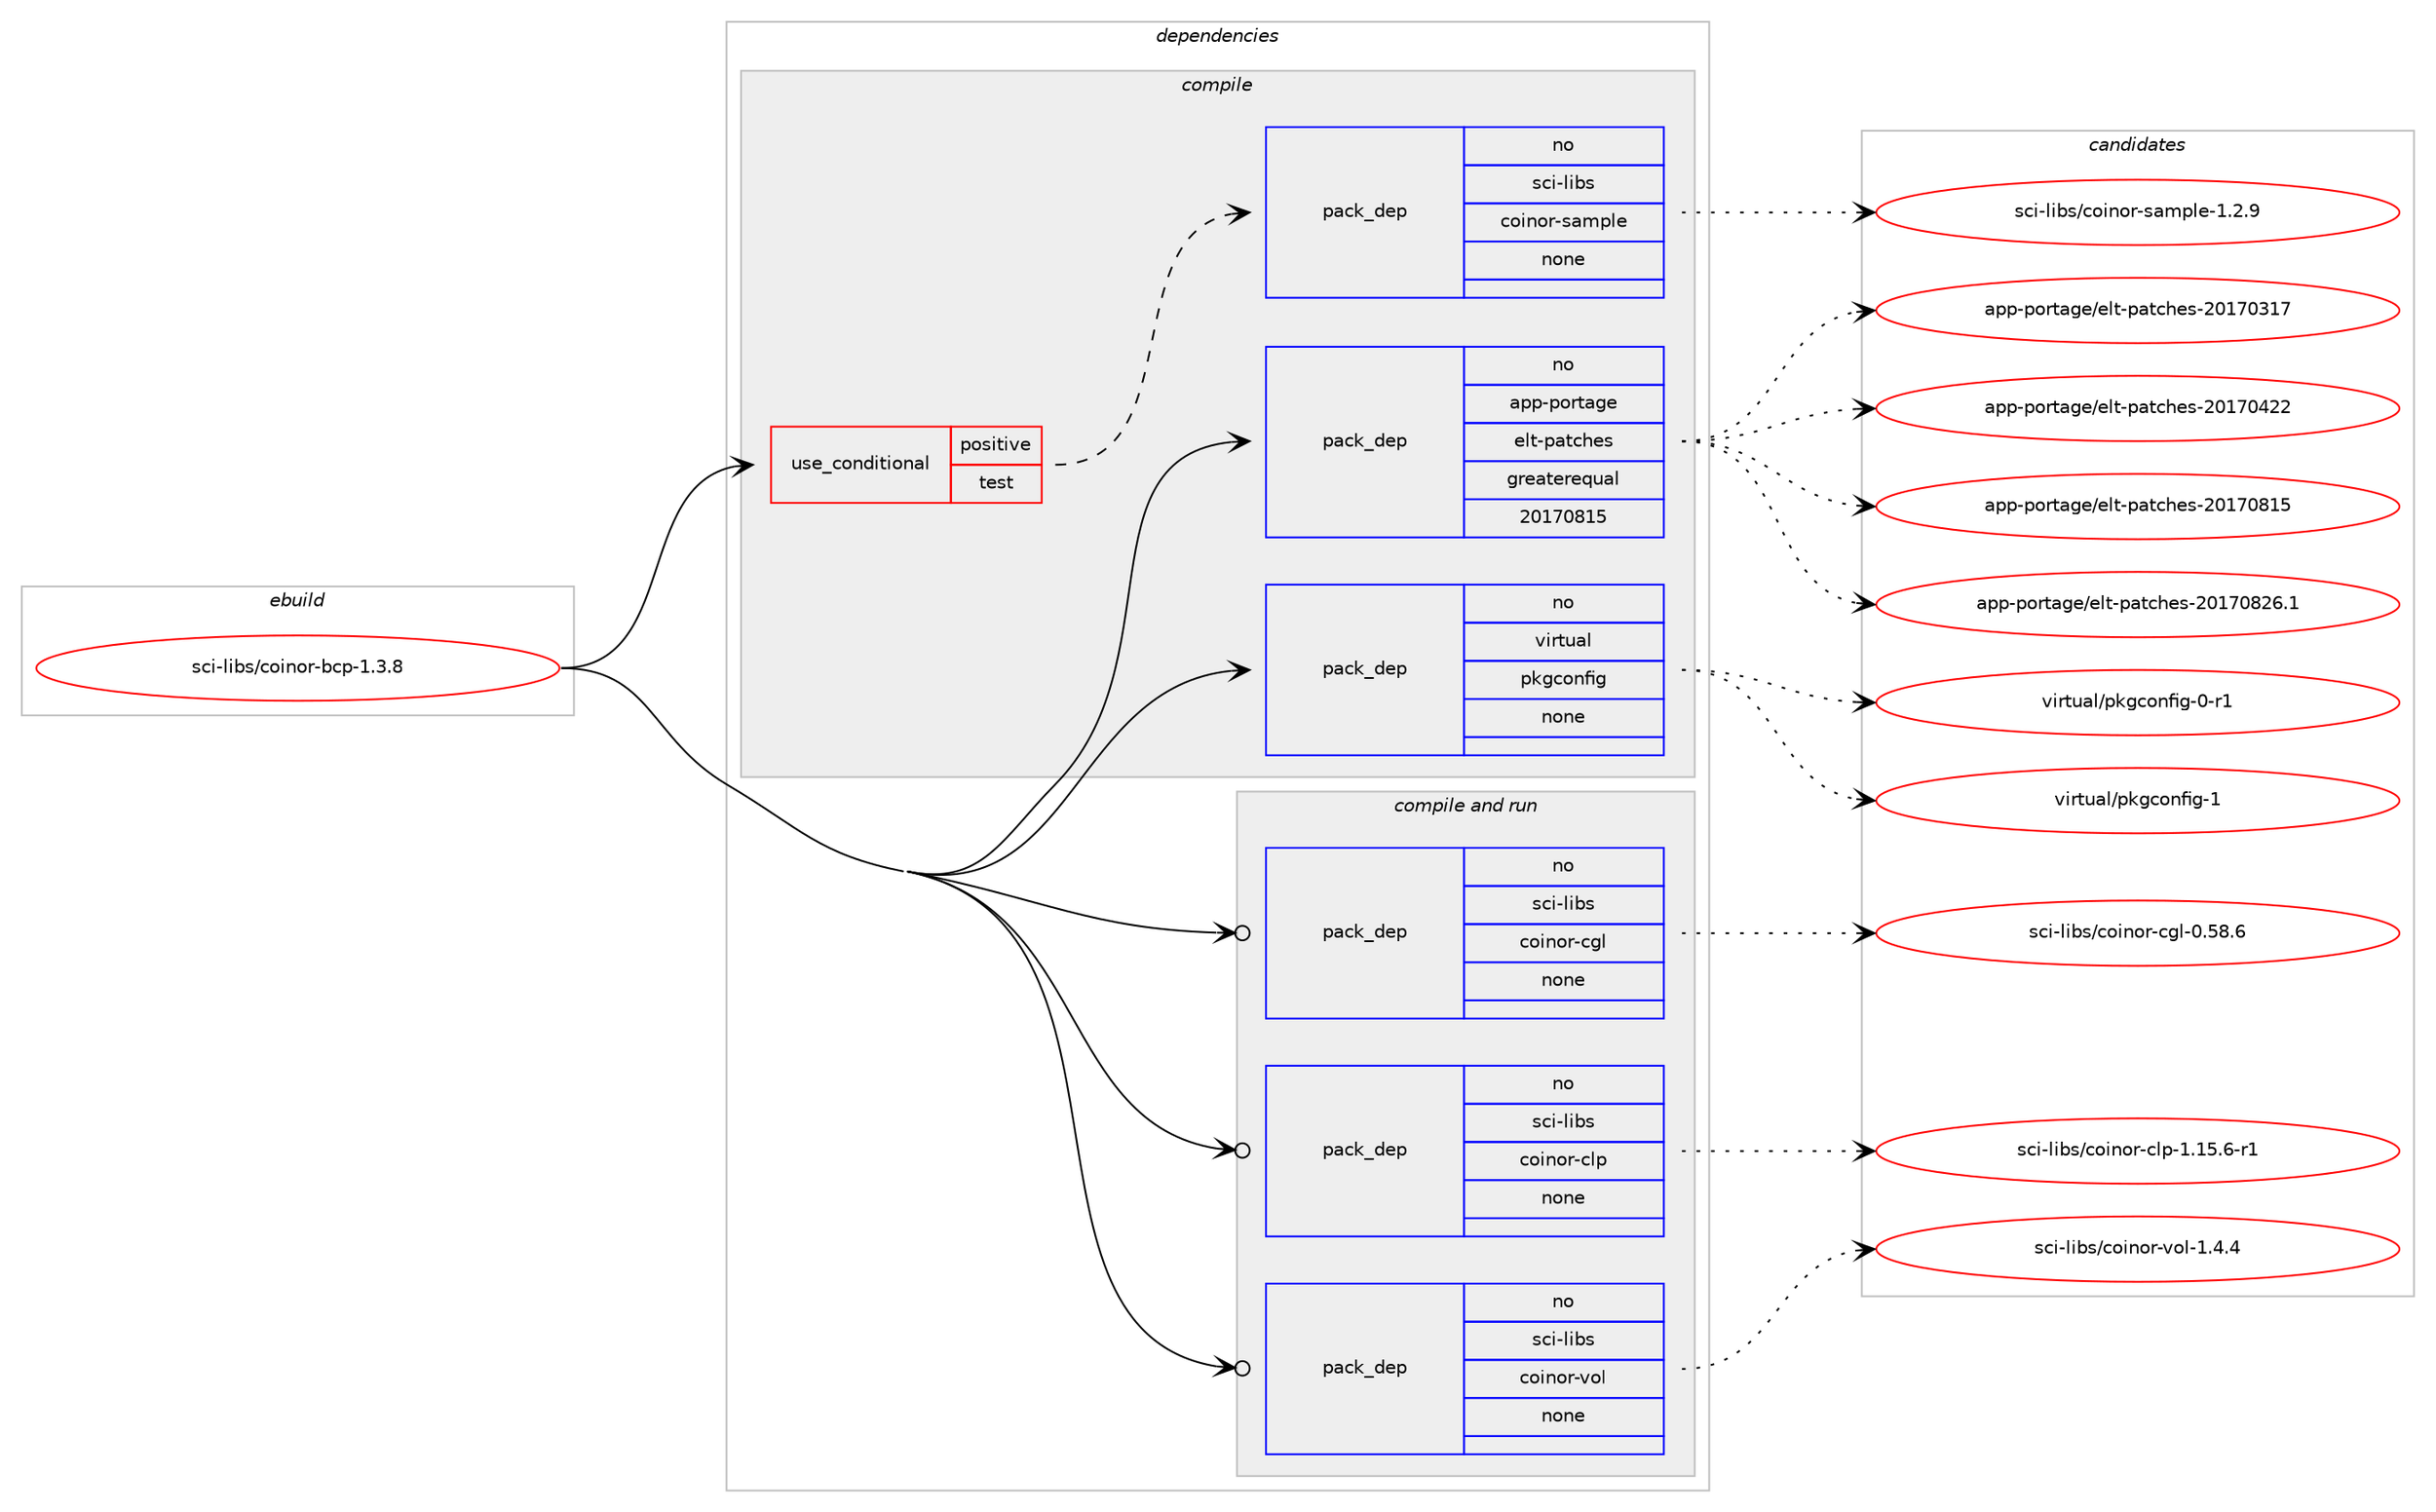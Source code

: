 digraph prolog {

# *************
# Graph options
# *************

newrank=true;
concentrate=true;
compound=true;
graph [rankdir=LR,fontname=Helvetica,fontsize=10,ranksep=1.5];#, ranksep=2.5, nodesep=0.2];
edge  [arrowhead=vee];
node  [fontname=Helvetica,fontsize=10];

# **********
# The ebuild
# **********

subgraph cluster_leftcol {
color=gray;
rank=same;
label=<<i>ebuild</i>>;
id [label="sci-libs/coinor-bcp-1.3.8", color=red, width=4, href="../sci-libs/coinor-bcp-1.3.8.svg"];
}

# ****************
# The dependencies
# ****************

subgraph cluster_midcol {
color=gray;
label=<<i>dependencies</i>>;
subgraph cluster_compile {
fillcolor="#eeeeee";
style=filled;
label=<<i>compile</i>>;
subgraph cond207797 {
dependency856198 [label=<<TABLE BORDER="0" CELLBORDER="1" CELLSPACING="0" CELLPADDING="4"><TR><TD ROWSPAN="3" CELLPADDING="10">use_conditional</TD></TR><TR><TD>positive</TD></TR><TR><TD>test</TD></TR></TABLE>>, shape=none, color=red];
subgraph pack633286 {
dependency856199 [label=<<TABLE BORDER="0" CELLBORDER="1" CELLSPACING="0" CELLPADDING="4" WIDTH="220"><TR><TD ROWSPAN="6" CELLPADDING="30">pack_dep</TD></TR><TR><TD WIDTH="110">no</TD></TR><TR><TD>sci-libs</TD></TR><TR><TD>coinor-sample</TD></TR><TR><TD>none</TD></TR><TR><TD></TD></TR></TABLE>>, shape=none, color=blue];
}
dependency856198:e -> dependency856199:w [weight=20,style="dashed",arrowhead="vee"];
}
id:e -> dependency856198:w [weight=20,style="solid",arrowhead="vee"];
subgraph pack633287 {
dependency856200 [label=<<TABLE BORDER="0" CELLBORDER="1" CELLSPACING="0" CELLPADDING="4" WIDTH="220"><TR><TD ROWSPAN="6" CELLPADDING="30">pack_dep</TD></TR><TR><TD WIDTH="110">no</TD></TR><TR><TD>app-portage</TD></TR><TR><TD>elt-patches</TD></TR><TR><TD>greaterequal</TD></TR><TR><TD>20170815</TD></TR></TABLE>>, shape=none, color=blue];
}
id:e -> dependency856200:w [weight=20,style="solid",arrowhead="vee"];
subgraph pack633288 {
dependency856201 [label=<<TABLE BORDER="0" CELLBORDER="1" CELLSPACING="0" CELLPADDING="4" WIDTH="220"><TR><TD ROWSPAN="6" CELLPADDING="30">pack_dep</TD></TR><TR><TD WIDTH="110">no</TD></TR><TR><TD>virtual</TD></TR><TR><TD>pkgconfig</TD></TR><TR><TD>none</TD></TR><TR><TD></TD></TR></TABLE>>, shape=none, color=blue];
}
id:e -> dependency856201:w [weight=20,style="solid",arrowhead="vee"];
}
subgraph cluster_compileandrun {
fillcolor="#eeeeee";
style=filled;
label=<<i>compile and run</i>>;
subgraph pack633289 {
dependency856202 [label=<<TABLE BORDER="0" CELLBORDER="1" CELLSPACING="0" CELLPADDING="4" WIDTH="220"><TR><TD ROWSPAN="6" CELLPADDING="30">pack_dep</TD></TR><TR><TD WIDTH="110">no</TD></TR><TR><TD>sci-libs</TD></TR><TR><TD>coinor-cgl</TD></TR><TR><TD>none</TD></TR><TR><TD></TD></TR></TABLE>>, shape=none, color=blue];
}
id:e -> dependency856202:w [weight=20,style="solid",arrowhead="odotvee"];
subgraph pack633290 {
dependency856203 [label=<<TABLE BORDER="0" CELLBORDER="1" CELLSPACING="0" CELLPADDING="4" WIDTH="220"><TR><TD ROWSPAN="6" CELLPADDING="30">pack_dep</TD></TR><TR><TD WIDTH="110">no</TD></TR><TR><TD>sci-libs</TD></TR><TR><TD>coinor-clp</TD></TR><TR><TD>none</TD></TR><TR><TD></TD></TR></TABLE>>, shape=none, color=blue];
}
id:e -> dependency856203:w [weight=20,style="solid",arrowhead="odotvee"];
subgraph pack633291 {
dependency856204 [label=<<TABLE BORDER="0" CELLBORDER="1" CELLSPACING="0" CELLPADDING="4" WIDTH="220"><TR><TD ROWSPAN="6" CELLPADDING="30">pack_dep</TD></TR><TR><TD WIDTH="110">no</TD></TR><TR><TD>sci-libs</TD></TR><TR><TD>coinor-vol</TD></TR><TR><TD>none</TD></TR><TR><TD></TD></TR></TABLE>>, shape=none, color=blue];
}
id:e -> dependency856204:w [weight=20,style="solid",arrowhead="odotvee"];
}
subgraph cluster_run {
fillcolor="#eeeeee";
style=filled;
label=<<i>run</i>>;
}
}

# **************
# The candidates
# **************

subgraph cluster_choices {
rank=same;
color=gray;
label=<<i>candidates</i>>;

subgraph choice633286 {
color=black;
nodesep=1;
choice11599105451081059811547991111051101111144511597109112108101454946504657 [label="sci-libs/coinor-sample-1.2.9", color=red, width=4,href="../sci-libs/coinor-sample-1.2.9.svg"];
dependency856199:e -> choice11599105451081059811547991111051101111144511597109112108101454946504657:w [style=dotted,weight="100"];
}
subgraph choice633287 {
color=black;
nodesep=1;
choice97112112451121111141169710310147101108116451129711699104101115455048495548514955 [label="app-portage/elt-patches-20170317", color=red, width=4,href="../app-portage/elt-patches-20170317.svg"];
choice97112112451121111141169710310147101108116451129711699104101115455048495548525050 [label="app-portage/elt-patches-20170422", color=red, width=4,href="../app-portage/elt-patches-20170422.svg"];
choice97112112451121111141169710310147101108116451129711699104101115455048495548564953 [label="app-portage/elt-patches-20170815", color=red, width=4,href="../app-portage/elt-patches-20170815.svg"];
choice971121124511211111411697103101471011081164511297116991041011154550484955485650544649 [label="app-portage/elt-patches-20170826.1", color=red, width=4,href="../app-portage/elt-patches-20170826.1.svg"];
dependency856200:e -> choice97112112451121111141169710310147101108116451129711699104101115455048495548514955:w [style=dotted,weight="100"];
dependency856200:e -> choice97112112451121111141169710310147101108116451129711699104101115455048495548525050:w [style=dotted,weight="100"];
dependency856200:e -> choice97112112451121111141169710310147101108116451129711699104101115455048495548564953:w [style=dotted,weight="100"];
dependency856200:e -> choice971121124511211111411697103101471011081164511297116991041011154550484955485650544649:w [style=dotted,weight="100"];
}
subgraph choice633288 {
color=black;
nodesep=1;
choice11810511411611797108471121071039911111010210510345484511449 [label="virtual/pkgconfig-0-r1", color=red, width=4,href="../virtual/pkgconfig-0-r1.svg"];
choice1181051141161179710847112107103991111101021051034549 [label="virtual/pkgconfig-1", color=red, width=4,href="../virtual/pkgconfig-1.svg"];
dependency856201:e -> choice11810511411611797108471121071039911111010210510345484511449:w [style=dotted,weight="100"];
dependency856201:e -> choice1181051141161179710847112107103991111101021051034549:w [style=dotted,weight="100"];
}
subgraph choice633289 {
color=black;
nodesep=1;
choice1159910545108105981154799111105110111114459910310845484653564654 [label="sci-libs/coinor-cgl-0.58.6", color=red, width=4,href="../sci-libs/coinor-cgl-0.58.6.svg"];
dependency856202:e -> choice1159910545108105981154799111105110111114459910310845484653564654:w [style=dotted,weight="100"];
}
subgraph choice633290 {
color=black;
nodesep=1;
choice11599105451081059811547991111051101111144599108112454946495346544511449 [label="sci-libs/coinor-clp-1.15.6-r1", color=red, width=4,href="../sci-libs/coinor-clp-1.15.6-r1.svg"];
dependency856203:e -> choice11599105451081059811547991111051101111144599108112454946495346544511449:w [style=dotted,weight="100"];
}
subgraph choice633291 {
color=black;
nodesep=1;
choice115991054510810598115479911110511011111445118111108454946524652 [label="sci-libs/coinor-vol-1.4.4", color=red, width=4,href="../sci-libs/coinor-vol-1.4.4.svg"];
dependency856204:e -> choice115991054510810598115479911110511011111445118111108454946524652:w [style=dotted,weight="100"];
}
}

}
